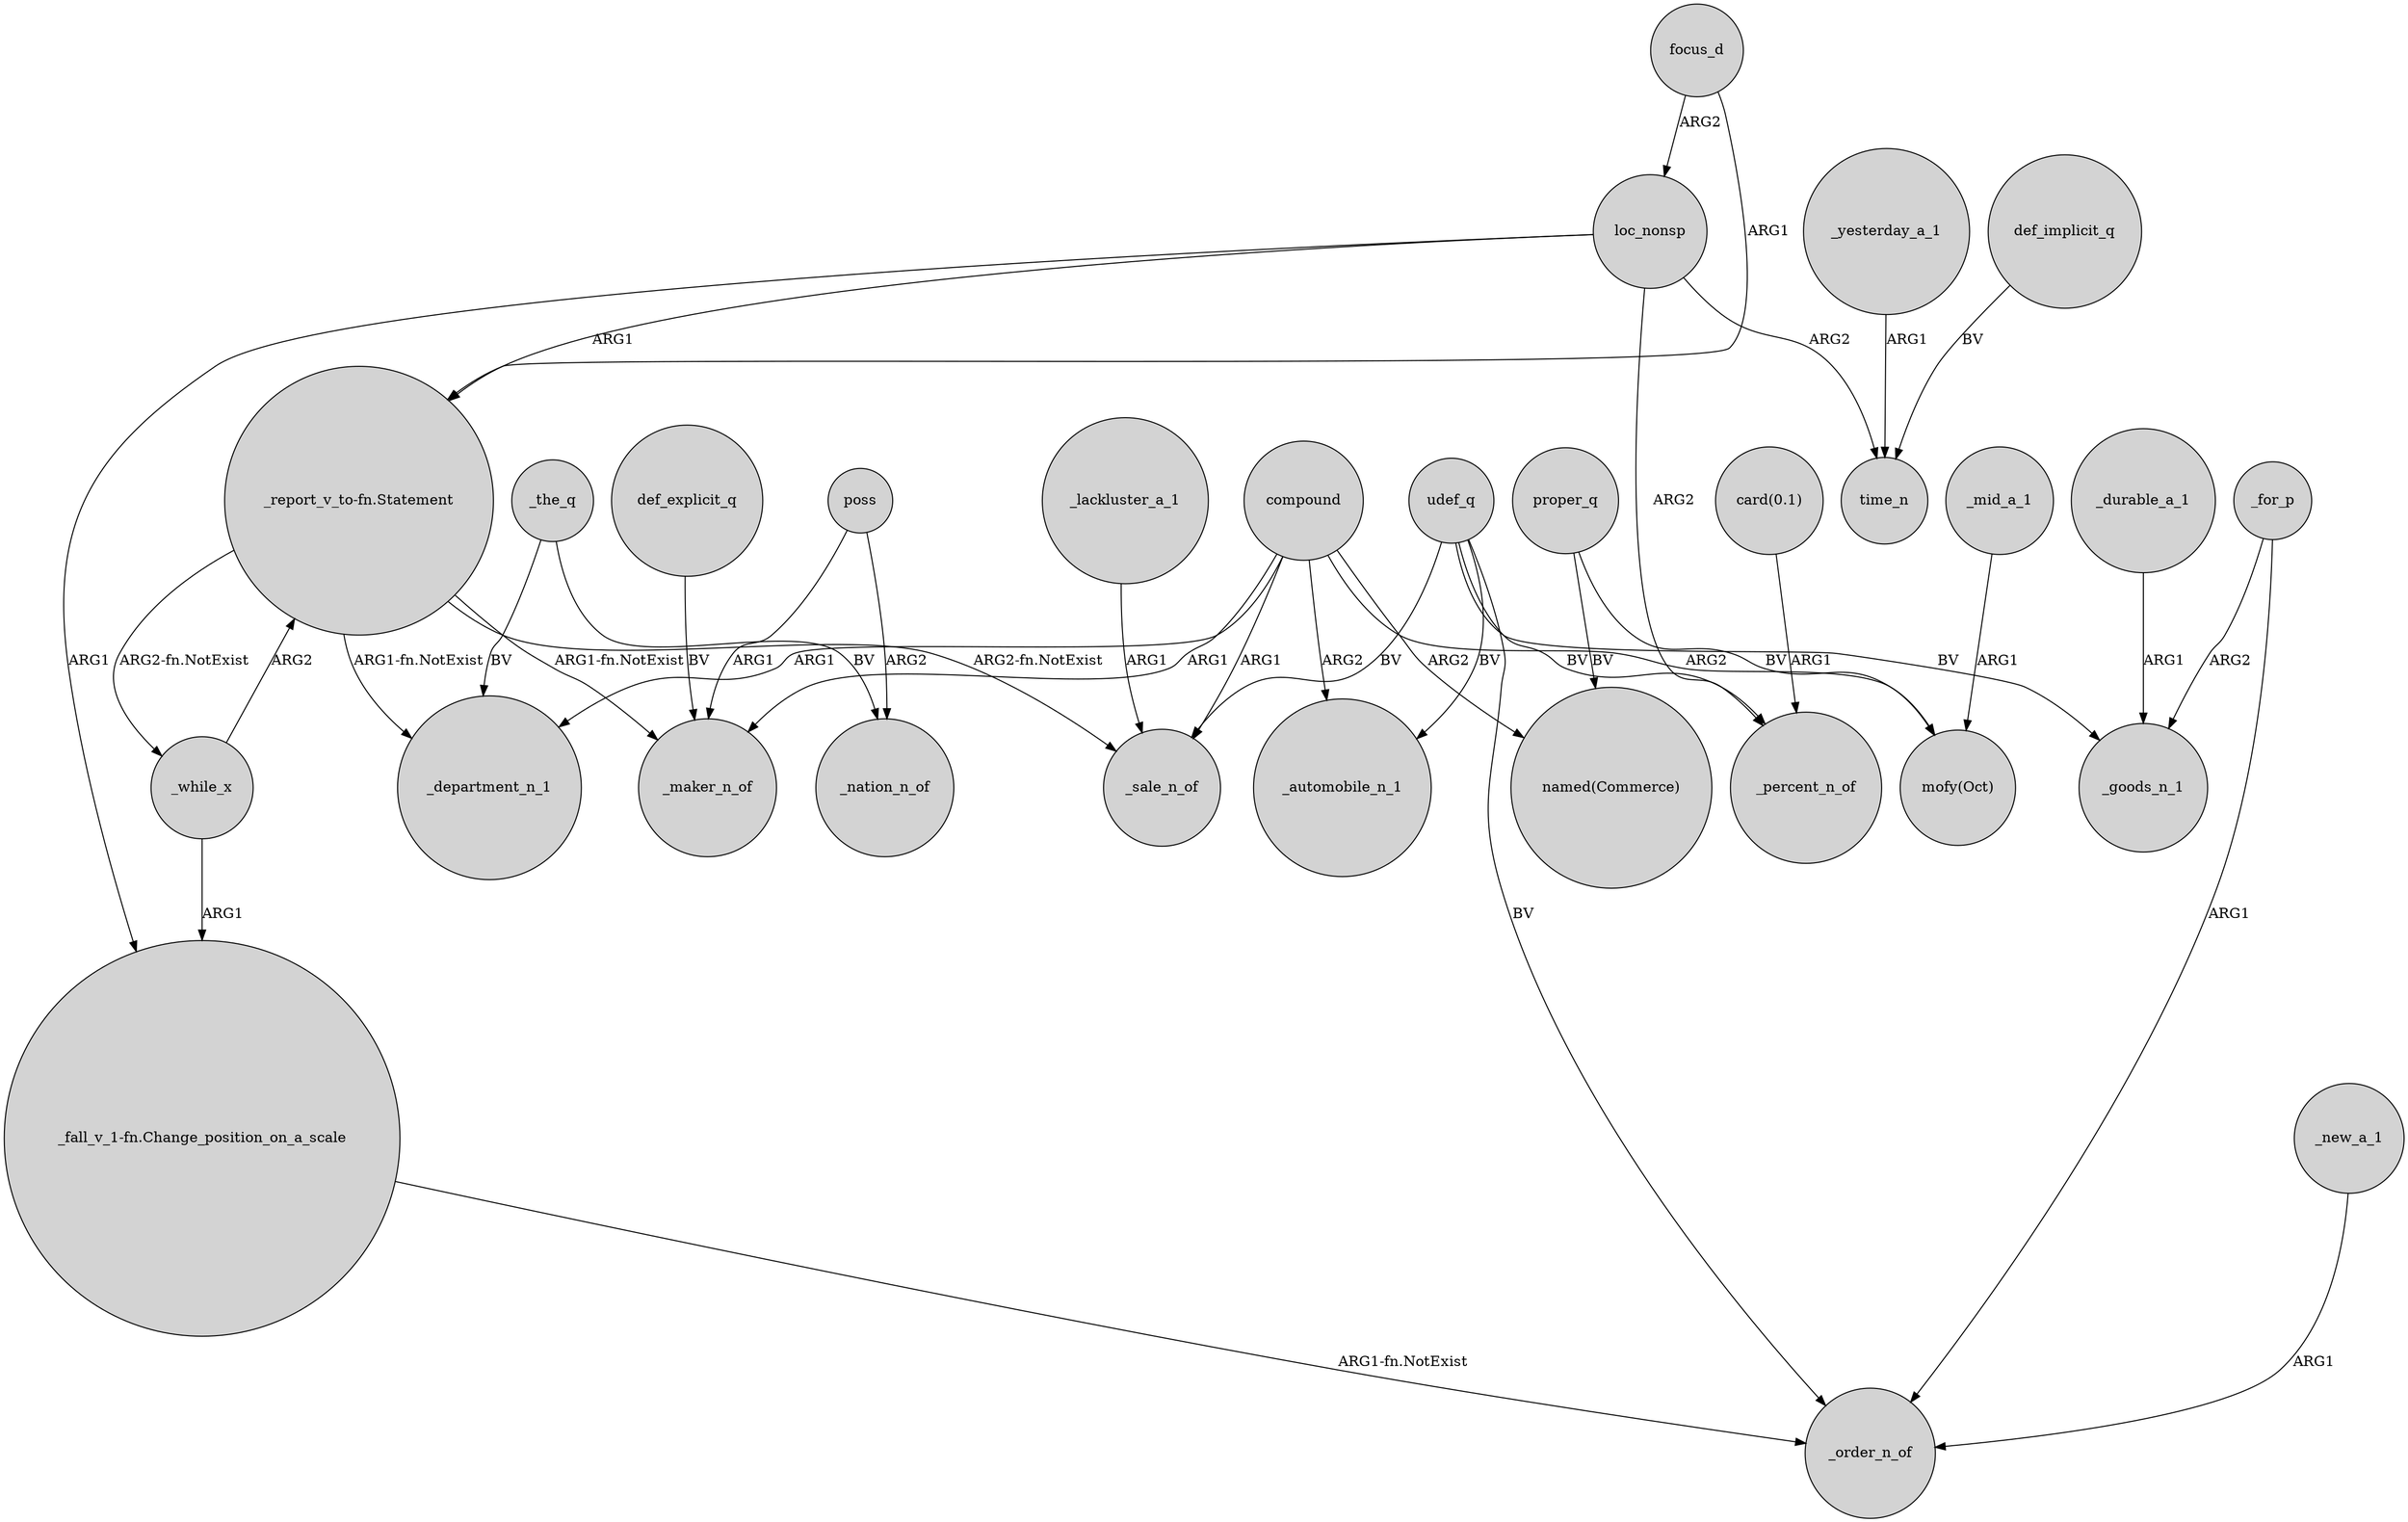 digraph {
	node [shape=circle style=filled]
	focus_d -> loc_nonsp [label=ARG2]
	focus_d -> "_report_v_to-fn.Statement" [label=ARG1]
	_yesterday_a_1 -> time_n [label=ARG1]
	udef_q -> _order_n_of [label=BV]
	def_explicit_q -> _maker_n_of [label=BV]
	udef_q -> _automobile_n_1 [label=BV]
	_for_p -> _order_n_of [label=ARG1]
	"_report_v_to-fn.Statement" -> _while_x [label="ARG2-fn.NotExist"]
	compound -> _maker_n_of [label=ARG1]
	compound -> _department_n_1 [label=ARG1]
	loc_nonsp -> "_fall_v_1-fn.Change_position_on_a_scale" [label=ARG1]
	proper_q -> "mofy(Oct)" [label=BV]
	loc_nonsp -> "_report_v_to-fn.Statement" [label=ARG1]
	"_report_v_to-fn.Statement" -> _sale_n_of [label="ARG2-fn.NotExist"]
	_the_q -> _department_n_1 [label=BV]
	loc_nonsp -> time_n [label=ARG2]
	_durable_a_1 -> _goods_n_1 [label=ARG1]
	_while_x -> "_report_v_to-fn.Statement" [label=ARG2]
	_for_p -> _goods_n_1 [label=ARG2]
	"_report_v_to-fn.Statement" -> _maker_n_of [label="ARG1-fn.NotExist"]
	_mid_a_1 -> "mofy(Oct)" [label=ARG1]
	_the_q -> _nation_n_of [label=BV]
	compound -> _automobile_n_1 [label=ARG2]
	loc_nonsp -> _percent_n_of [label=ARG2]
	udef_q -> _goods_n_1 [label=BV]
	"_report_v_to-fn.Statement" -> _department_n_1 [label="ARG1-fn.NotExist"]
	"_fall_v_1-fn.Change_position_on_a_scale" -> _order_n_of [label="ARG1-fn.NotExist"]
	poss -> _nation_n_of [label=ARG2]
	udef_q -> _sale_n_of [label=BV]
	proper_q -> "named(Commerce)" [label=BV]
	_lackluster_a_1 -> _sale_n_of [label=ARG1]
	compound -> "mofy(Oct)" [label=ARG2]
	_while_x -> "_fall_v_1-fn.Change_position_on_a_scale" [label=ARG1]
	udef_q -> _percent_n_of [label=BV]
	"card(0.1)" -> _percent_n_of [label=ARG1]
	compound -> _sale_n_of [label=ARG1]
	poss -> _maker_n_of [label=ARG1]
	def_implicit_q -> time_n [label=BV]
	compound -> "named(Commerce)" [label=ARG2]
	_new_a_1 -> _order_n_of [label=ARG1]
}
